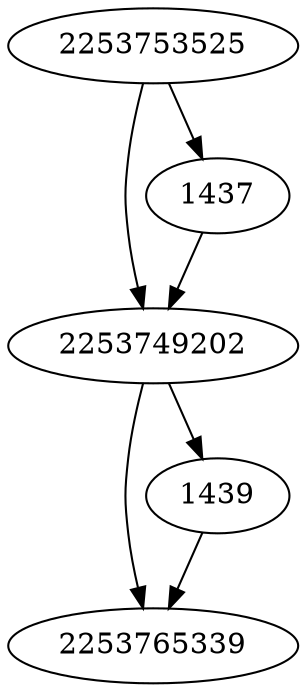 strict digraph  {
2253749202;
2253753525;
2253765339;
1437;
1439;
2253749202 -> 2253765339;
2253749202 -> 1439;
2253753525 -> 2253749202;
2253753525 -> 1437;
1437 -> 2253749202;
1439 -> 2253765339;
}
